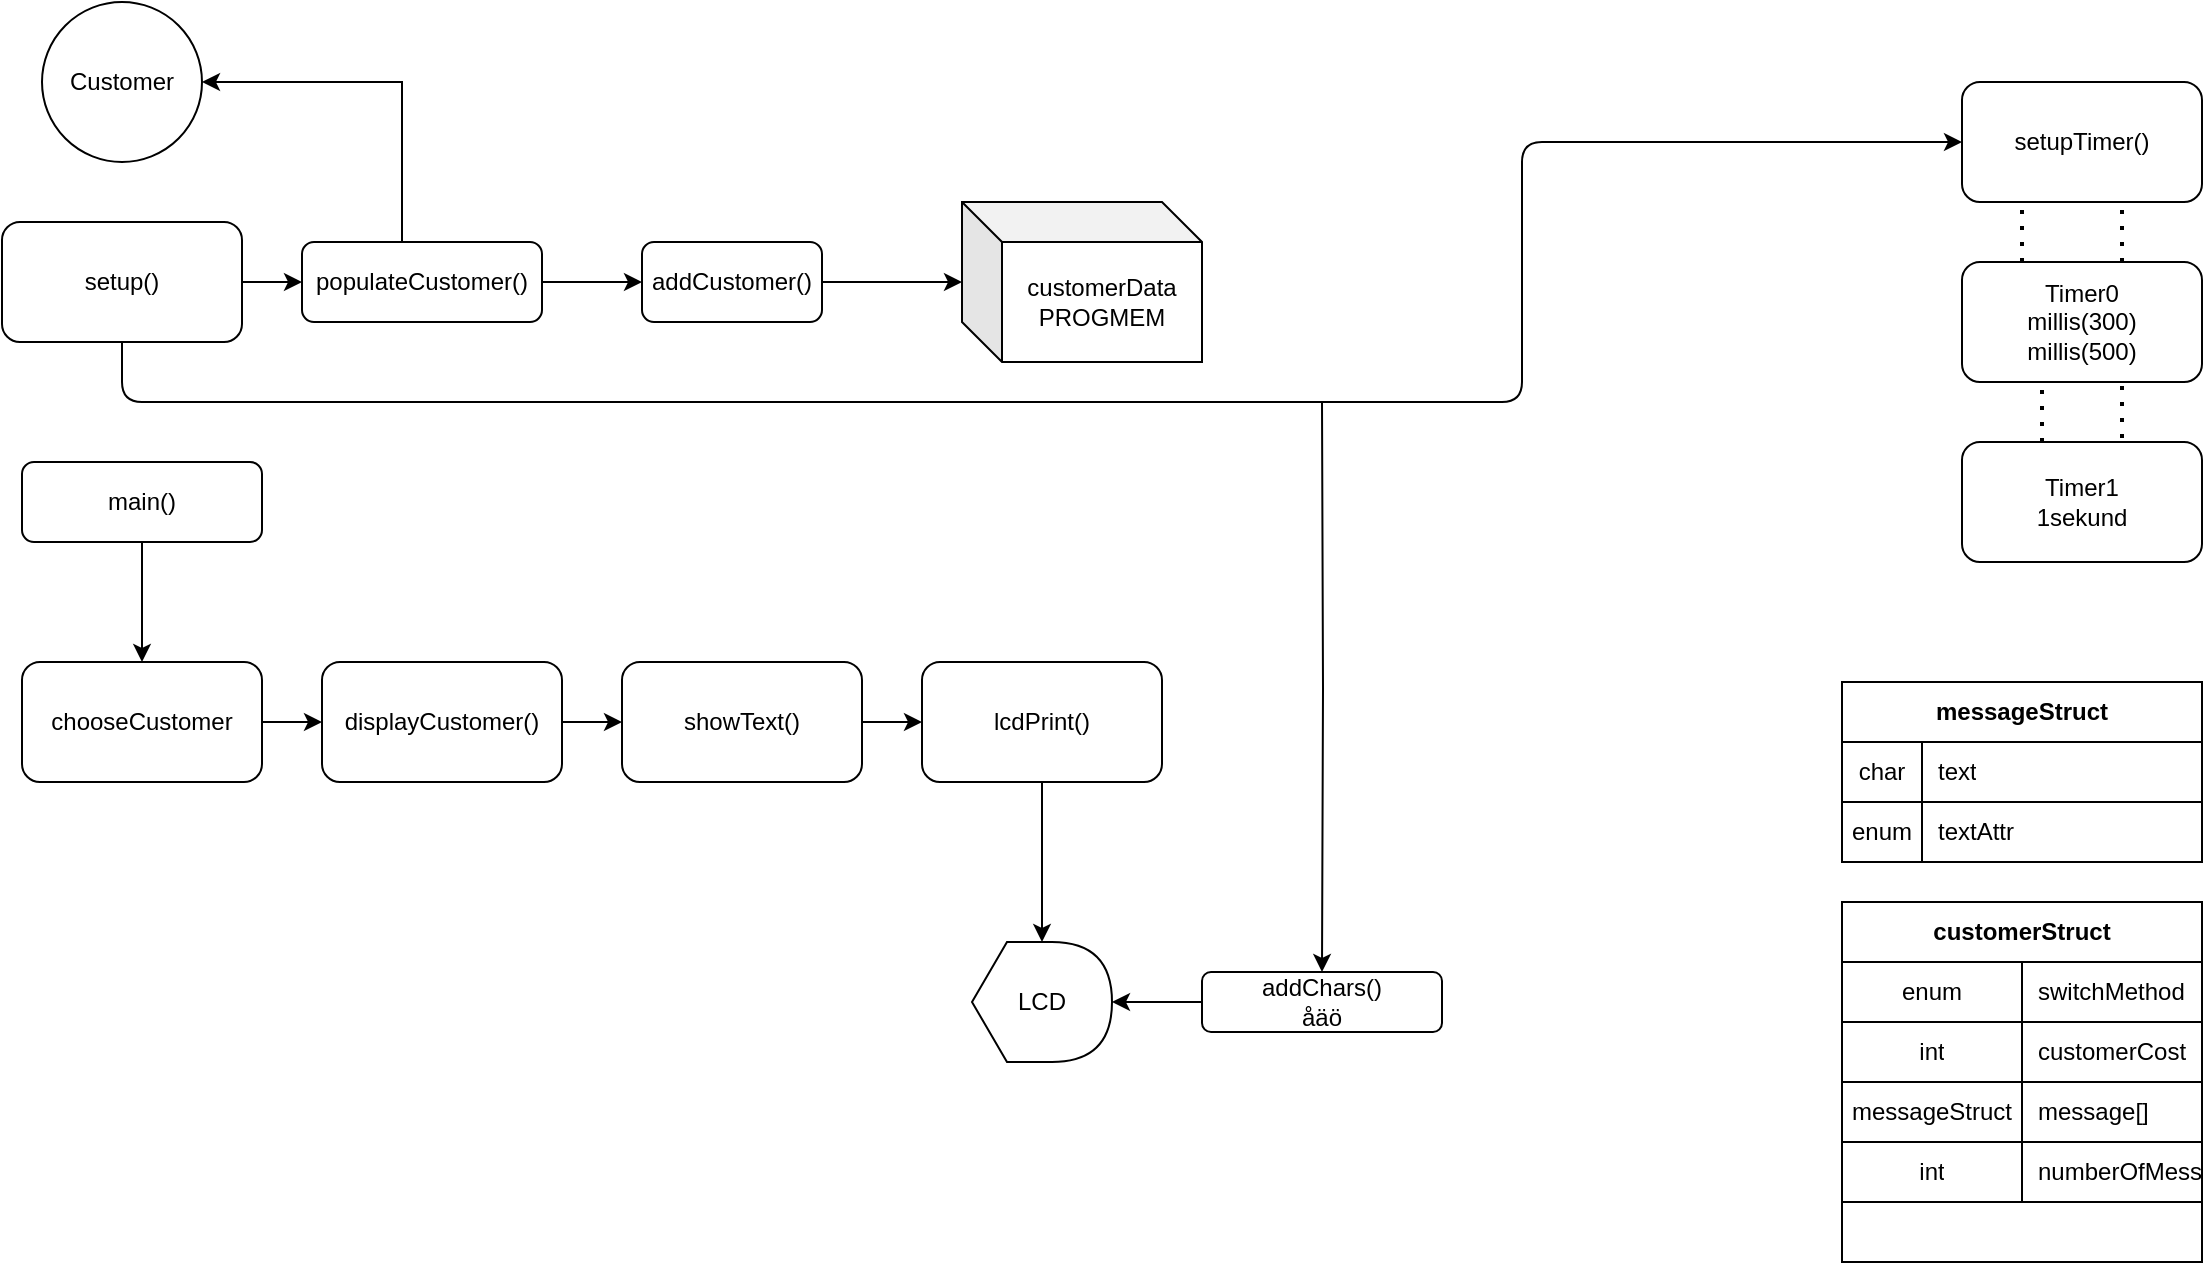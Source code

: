 <mxfile version="13.9.7" type="github">
  <diagram id="C5RBs43oDa-KdzZeNtuy" name="Page-1">
    <mxGraphModel dx="1209" dy="2297" grid="1" gridSize="10" guides="1" tooltips="1" connect="1" arrows="1" fold="1" page="1" pageScale="1" pageWidth="1169" pageHeight="1654" math="0" shadow="0">
      <root>
        <mxCell id="WIyWlLk6GJQsqaUBKTNV-0" />
        <mxCell id="WIyWlLk6GJQsqaUBKTNV-1" parent="WIyWlLk6GJQsqaUBKTNV-0" />
        <mxCell id="AeC5mfnTEmSeIsK8OsLa-0" value="setupTimer()" style="rounded=1;whiteSpace=wrap;html=1;" vertex="1" parent="WIyWlLk6GJQsqaUBKTNV-1">
          <mxGeometry x="1020" width="120" height="60" as="geometry" />
        </mxCell>
        <mxCell id="AeC5mfnTEmSeIsK8OsLa-1" value="Timer0&lt;br&gt;millis(300)&lt;br&gt;millis(500)" style="rounded=1;whiteSpace=wrap;html=1;" vertex="1" parent="WIyWlLk6GJQsqaUBKTNV-1">
          <mxGeometry x="1020" y="90" width="120" height="60" as="geometry" />
        </mxCell>
        <mxCell id="AeC5mfnTEmSeIsK8OsLa-2" value="Timer1&lt;br&gt;1sekund" style="rounded=1;whiteSpace=wrap;html=1;" vertex="1" parent="WIyWlLk6GJQsqaUBKTNV-1">
          <mxGeometry x="1020" y="180" width="120" height="60" as="geometry" />
        </mxCell>
        <mxCell id="AeC5mfnTEmSeIsK8OsLa-56" value="" style="edgeStyle=orthogonalEdgeStyle;rounded=0;orthogonalLoop=1;jettySize=auto;html=1;" edge="1" parent="WIyWlLk6GJQsqaUBKTNV-1" source="AeC5mfnTEmSeIsK8OsLa-3" target="AeC5mfnTEmSeIsK8OsLa-6">
          <mxGeometry relative="1" as="geometry" />
        </mxCell>
        <mxCell id="AeC5mfnTEmSeIsK8OsLa-3" value="setup()" style="rounded=1;whiteSpace=wrap;html=1;" vertex="1" parent="WIyWlLk6GJQsqaUBKTNV-1">
          <mxGeometry x="40" y="70" width="120" height="60" as="geometry" />
        </mxCell>
        <mxCell id="AeC5mfnTEmSeIsK8OsLa-55" value="" style="edgeStyle=orthogonalEdgeStyle;rounded=0;orthogonalLoop=1;jettySize=auto;html=1;" edge="1" parent="WIyWlLk6GJQsqaUBKTNV-1" source="AeC5mfnTEmSeIsK8OsLa-4" target="AeC5mfnTEmSeIsK8OsLa-37">
          <mxGeometry relative="1" as="geometry" />
        </mxCell>
        <mxCell id="AeC5mfnTEmSeIsK8OsLa-4" value="main()" style="rounded=1;whiteSpace=wrap;html=1;" vertex="1" parent="WIyWlLk6GJQsqaUBKTNV-1">
          <mxGeometry x="50" y="190" width="120" height="40" as="geometry" />
        </mxCell>
        <mxCell id="AeC5mfnTEmSeIsK8OsLa-58" value="" style="edgeStyle=orthogonalEdgeStyle;rounded=0;orthogonalLoop=1;jettySize=auto;html=1;" edge="1" parent="WIyWlLk6GJQsqaUBKTNV-1" source="AeC5mfnTEmSeIsK8OsLa-5" target="AeC5mfnTEmSeIsK8OsLa-36">
          <mxGeometry relative="1" as="geometry" />
        </mxCell>
        <mxCell id="AeC5mfnTEmSeIsK8OsLa-5" value="addCustomer()" style="rounded=1;whiteSpace=wrap;html=1;" vertex="1" parent="WIyWlLk6GJQsqaUBKTNV-1">
          <mxGeometry x="360" y="80" width="90" height="40" as="geometry" />
        </mxCell>
        <mxCell id="AeC5mfnTEmSeIsK8OsLa-54" style="edgeStyle=orthogonalEdgeStyle;rounded=0;orthogonalLoop=1;jettySize=auto;html=1;entryX=1;entryY=0.5;entryDx=0;entryDy=0;" edge="1" parent="WIyWlLk6GJQsqaUBKTNV-1" source="AeC5mfnTEmSeIsK8OsLa-6" target="AeC5mfnTEmSeIsK8OsLa-52">
          <mxGeometry relative="1" as="geometry">
            <mxPoint x="250" as="targetPoint" />
            <Array as="points">
              <mxPoint x="240" />
            </Array>
          </mxGeometry>
        </mxCell>
        <mxCell id="AeC5mfnTEmSeIsK8OsLa-57" value="" style="edgeStyle=orthogonalEdgeStyle;rounded=0;orthogonalLoop=1;jettySize=auto;html=1;" edge="1" parent="WIyWlLk6GJQsqaUBKTNV-1" source="AeC5mfnTEmSeIsK8OsLa-6" target="AeC5mfnTEmSeIsK8OsLa-5">
          <mxGeometry relative="1" as="geometry" />
        </mxCell>
        <mxCell id="AeC5mfnTEmSeIsK8OsLa-6" value="populateCustomer()" style="rounded=1;whiteSpace=wrap;html=1;" vertex="1" parent="WIyWlLk6GJQsqaUBKTNV-1">
          <mxGeometry x="190" y="80" width="120" height="40" as="geometry" />
        </mxCell>
        <mxCell id="AeC5mfnTEmSeIsK8OsLa-9" value="messageStruct" style="shape=table;html=1;whiteSpace=wrap;startSize=30;container=1;collapsible=0;childLayout=tableLayout;fixedRows=1;rowLines=0;fontStyle=1;align=center;" vertex="1" parent="WIyWlLk6GJQsqaUBKTNV-1">
          <mxGeometry x="960" y="300" width="180" height="90" as="geometry" />
        </mxCell>
        <mxCell id="AeC5mfnTEmSeIsK8OsLa-10" value="" style="shape=partialRectangle;html=1;whiteSpace=wrap;collapsible=0;dropTarget=0;pointerEvents=0;fillColor=none;top=0;left=0;bottom=1;right=0;points=[[0,0.5],[1,0.5]];portConstraint=eastwest;" vertex="1" parent="AeC5mfnTEmSeIsK8OsLa-9">
          <mxGeometry y="30" width="180" height="30" as="geometry" />
        </mxCell>
        <mxCell id="AeC5mfnTEmSeIsK8OsLa-11" value="char" style="shape=partialRectangle;html=1;whiteSpace=wrap;connectable=0;fillColor=none;top=0;left=0;bottom=0;right=0;overflow=hidden;" vertex="1" parent="AeC5mfnTEmSeIsK8OsLa-10">
          <mxGeometry width="40" height="30" as="geometry" />
        </mxCell>
        <mxCell id="AeC5mfnTEmSeIsK8OsLa-12" value="text" style="shape=partialRectangle;html=1;whiteSpace=wrap;connectable=0;fillColor=none;top=0;left=0;bottom=0;right=0;align=left;spacingLeft=6;overflow=hidden;" vertex="1" parent="AeC5mfnTEmSeIsK8OsLa-10">
          <mxGeometry x="40" width="140" height="30" as="geometry" />
        </mxCell>
        <mxCell id="AeC5mfnTEmSeIsK8OsLa-13" value="" style="shape=partialRectangle;html=1;whiteSpace=wrap;collapsible=0;dropTarget=0;pointerEvents=0;fillColor=none;top=0;left=0;bottom=0;right=0;points=[[0,0.5],[1,0.5]];portConstraint=eastwest;" vertex="1" parent="AeC5mfnTEmSeIsK8OsLa-9">
          <mxGeometry y="60" width="180" height="30" as="geometry" />
        </mxCell>
        <mxCell id="AeC5mfnTEmSeIsK8OsLa-14" value="enum" style="shape=partialRectangle;html=1;whiteSpace=wrap;connectable=0;fillColor=none;top=0;left=0;bottom=0;right=0;overflow=hidden;" vertex="1" parent="AeC5mfnTEmSeIsK8OsLa-13">
          <mxGeometry width="40" height="30" as="geometry" />
        </mxCell>
        <mxCell id="AeC5mfnTEmSeIsK8OsLa-15" value="textAttr" style="shape=partialRectangle;html=1;whiteSpace=wrap;connectable=0;fillColor=none;top=0;left=0;bottom=0;right=0;align=left;spacingLeft=6;overflow=hidden;" vertex="1" parent="AeC5mfnTEmSeIsK8OsLa-13">
          <mxGeometry x="40" width="140" height="30" as="geometry" />
        </mxCell>
        <mxCell id="AeC5mfnTEmSeIsK8OsLa-19" value="customerStruct" style="shape=table;html=1;whiteSpace=wrap;startSize=30;container=1;collapsible=0;childLayout=tableLayout;fixedRows=1;rowLines=1;fontStyle=1;align=center;verticalAlign=middle;" vertex="1" parent="WIyWlLk6GJQsqaUBKTNV-1">
          <mxGeometry x="960" y="410" width="180" height="180" as="geometry" />
        </mxCell>
        <mxCell id="AeC5mfnTEmSeIsK8OsLa-20" value="" style="shape=partialRectangle;html=1;whiteSpace=wrap;collapsible=0;dropTarget=0;pointerEvents=0;fillColor=none;top=0;left=0;bottom=1;right=0;points=[[0,0.5],[1,0.5]];portConstraint=eastwest;" vertex="1" parent="AeC5mfnTEmSeIsK8OsLa-19">
          <mxGeometry y="30" width="180" height="30" as="geometry" />
        </mxCell>
        <mxCell id="AeC5mfnTEmSeIsK8OsLa-21" value="enum" style="shape=partialRectangle;html=1;whiteSpace=wrap;connectable=0;fillColor=none;top=0;left=0;bottom=0;right=0;overflow=hidden;" vertex="1" parent="AeC5mfnTEmSeIsK8OsLa-20">
          <mxGeometry width="90" height="30" as="geometry" />
        </mxCell>
        <mxCell id="AeC5mfnTEmSeIsK8OsLa-22" value="switchMethod" style="shape=partialRectangle;html=1;whiteSpace=wrap;connectable=0;fillColor=none;top=0;left=0;bottom=0;right=0;align=left;spacingLeft=6;overflow=hidden;" vertex="1" parent="AeC5mfnTEmSeIsK8OsLa-20">
          <mxGeometry x="90" width="90" height="30" as="geometry" />
        </mxCell>
        <mxCell id="AeC5mfnTEmSeIsK8OsLa-23" value="" style="shape=partialRectangle;html=1;whiteSpace=wrap;collapsible=0;dropTarget=0;pointerEvents=0;fillColor=none;top=0;left=0;bottom=0;right=0;points=[[0,0.5],[1,0.5]];portConstraint=eastwest;" vertex="1" parent="AeC5mfnTEmSeIsK8OsLa-19">
          <mxGeometry y="60" width="180" height="30" as="geometry" />
        </mxCell>
        <mxCell id="AeC5mfnTEmSeIsK8OsLa-24" value="int" style="shape=partialRectangle;html=1;whiteSpace=wrap;connectable=0;fillColor=none;top=1;left=0;bottom=1;right=0;overflow=hidden;" vertex="1" parent="AeC5mfnTEmSeIsK8OsLa-23">
          <mxGeometry width="90" height="30" as="geometry" />
        </mxCell>
        <mxCell id="AeC5mfnTEmSeIsK8OsLa-25" value="customerCost" style="shape=partialRectangle;html=1;whiteSpace=wrap;connectable=0;fillColor=none;top=1;left=0;bottom=1;right=0;align=left;spacingLeft=6;overflow=hidden;" vertex="1" parent="AeC5mfnTEmSeIsK8OsLa-23">
          <mxGeometry x="90" width="90" height="30" as="geometry" />
        </mxCell>
        <mxCell id="AeC5mfnTEmSeIsK8OsLa-26" value="" style="shape=partialRectangle;html=1;whiteSpace=wrap;collapsible=0;dropTarget=0;pointerEvents=0;fillColor=none;top=0;left=0;bottom=0;right=0;points=[[0,0.5],[1,0.5]];portConstraint=eastwest;" vertex="1" parent="AeC5mfnTEmSeIsK8OsLa-19">
          <mxGeometry y="90" width="180" height="30" as="geometry" />
        </mxCell>
        <mxCell id="AeC5mfnTEmSeIsK8OsLa-27" value="messageStruct" style="shape=partialRectangle;html=1;whiteSpace=wrap;connectable=0;fillColor=none;top=1;left=0;bottom=1;right=0;overflow=hidden;" vertex="1" parent="AeC5mfnTEmSeIsK8OsLa-26">
          <mxGeometry width="90" height="30" as="geometry" />
        </mxCell>
        <mxCell id="AeC5mfnTEmSeIsK8OsLa-28" value="message[]" style="shape=partialRectangle;html=1;whiteSpace=wrap;connectable=0;fillColor=none;top=1;left=0;bottom=1;right=0;align=left;spacingLeft=6;overflow=hidden;" vertex="1" parent="AeC5mfnTEmSeIsK8OsLa-26">
          <mxGeometry x="90" width="90" height="30" as="geometry" />
        </mxCell>
        <mxCell id="AeC5mfnTEmSeIsK8OsLa-33" style="shape=partialRectangle;html=1;whiteSpace=wrap;collapsible=0;dropTarget=0;pointerEvents=0;fillColor=none;top=0;left=0;bottom=0;right=0;points=[[0,0.5],[1,0.5]];portConstraint=eastwest;" vertex="1" parent="AeC5mfnTEmSeIsK8OsLa-19">
          <mxGeometry y="120" width="180" height="30" as="geometry" />
        </mxCell>
        <mxCell id="AeC5mfnTEmSeIsK8OsLa-34" value="int" style="shape=partialRectangle;html=1;whiteSpace=wrap;connectable=0;fillColor=none;top=1;left=0;bottom=1;right=0;overflow=hidden;" vertex="1" parent="AeC5mfnTEmSeIsK8OsLa-33">
          <mxGeometry width="90" height="30" as="geometry" />
        </mxCell>
        <mxCell id="AeC5mfnTEmSeIsK8OsLa-35" value="numberOfMessages" style="shape=partialRectangle;html=1;whiteSpace=wrap;connectable=0;fillColor=none;top=1;left=0;bottom=1;right=0;align=left;spacingLeft=6;overflow=hidden;" vertex="1" parent="AeC5mfnTEmSeIsK8OsLa-33">
          <mxGeometry x="90" width="90" height="30" as="geometry" />
        </mxCell>
        <mxCell id="AeC5mfnTEmSeIsK8OsLa-36" value="customerData PROGMEM" style="shape=cube;whiteSpace=wrap;html=1;boundedLbl=1;backgroundOutline=1;darkOpacity=0.05;darkOpacity2=0.1;strokeColor=#000000;" vertex="1" parent="WIyWlLk6GJQsqaUBKTNV-1">
          <mxGeometry x="520" y="60" width="120" height="80" as="geometry" />
        </mxCell>
        <mxCell id="AeC5mfnTEmSeIsK8OsLa-76" value="" style="edgeStyle=orthogonalEdgeStyle;rounded=0;orthogonalLoop=1;jettySize=auto;html=1;" edge="1" parent="WIyWlLk6GJQsqaUBKTNV-1" source="AeC5mfnTEmSeIsK8OsLa-37" target="AeC5mfnTEmSeIsK8OsLa-38">
          <mxGeometry relative="1" as="geometry" />
        </mxCell>
        <mxCell id="AeC5mfnTEmSeIsK8OsLa-37" value="chooseCustomer" style="rounded=1;whiteSpace=wrap;html=1;strokeColor=#000000;" vertex="1" parent="WIyWlLk6GJQsqaUBKTNV-1">
          <mxGeometry x="50" y="290" width="120" height="60" as="geometry" />
        </mxCell>
        <mxCell id="AeC5mfnTEmSeIsK8OsLa-75" value="" style="edgeStyle=orthogonalEdgeStyle;rounded=0;orthogonalLoop=1;jettySize=auto;html=1;" edge="1" parent="WIyWlLk6GJQsqaUBKTNV-1" source="AeC5mfnTEmSeIsK8OsLa-38" target="AeC5mfnTEmSeIsK8OsLa-39">
          <mxGeometry relative="1" as="geometry" />
        </mxCell>
        <mxCell id="AeC5mfnTEmSeIsK8OsLa-38" value="displayCustomer()" style="rounded=1;whiteSpace=wrap;html=1;strokeColor=#000000;" vertex="1" parent="WIyWlLk6GJQsqaUBKTNV-1">
          <mxGeometry x="200" y="290" width="120" height="60" as="geometry" />
        </mxCell>
        <mxCell id="AeC5mfnTEmSeIsK8OsLa-74" value="" style="edgeStyle=orthogonalEdgeStyle;rounded=0;orthogonalLoop=1;jettySize=auto;html=1;" edge="1" parent="WIyWlLk6GJQsqaUBKTNV-1" source="AeC5mfnTEmSeIsK8OsLa-39" target="AeC5mfnTEmSeIsK8OsLa-44">
          <mxGeometry relative="1" as="geometry" />
        </mxCell>
        <mxCell id="AeC5mfnTEmSeIsK8OsLa-39" value="showText()" style="rounded=1;whiteSpace=wrap;html=1;strokeColor=#000000;" vertex="1" parent="WIyWlLk6GJQsqaUBKTNV-1">
          <mxGeometry x="350" y="290" width="120" height="60" as="geometry" />
        </mxCell>
        <mxCell id="AeC5mfnTEmSeIsK8OsLa-42" value="LCD" style="shape=display;whiteSpace=wrap;html=1;strokeColor=#000000;" vertex="1" parent="WIyWlLk6GJQsqaUBKTNV-1">
          <mxGeometry x="525" y="430" width="70" height="60" as="geometry" />
        </mxCell>
        <mxCell id="AeC5mfnTEmSeIsK8OsLa-47" value="" style="edgeStyle=orthogonalEdgeStyle;rounded=0;orthogonalLoop=1;jettySize=auto;html=1;" edge="1" parent="WIyWlLk6GJQsqaUBKTNV-1" source="AeC5mfnTEmSeIsK8OsLa-43" target="AeC5mfnTEmSeIsK8OsLa-42">
          <mxGeometry relative="1" as="geometry" />
        </mxCell>
        <mxCell id="AeC5mfnTEmSeIsK8OsLa-77" style="edgeStyle=orthogonalEdgeStyle;rounded=0;orthogonalLoop=1;jettySize=auto;html=1;exitX=0.5;exitY=0;exitDx=0;exitDy=0;entryX=0.5;entryY=0;entryDx=0;entryDy=0;" edge="1" parent="WIyWlLk6GJQsqaUBKTNV-1" target="AeC5mfnTEmSeIsK8OsLa-43">
          <mxGeometry relative="1" as="geometry">
            <mxPoint x="700" y="160" as="sourcePoint" />
          </mxGeometry>
        </mxCell>
        <mxCell id="AeC5mfnTEmSeIsK8OsLa-43" value="addChars()&lt;br&gt;åäö" style="rounded=1;whiteSpace=wrap;html=1;strokeColor=#000000;" vertex="1" parent="WIyWlLk6GJQsqaUBKTNV-1">
          <mxGeometry x="640" y="445" width="120" height="30" as="geometry" />
        </mxCell>
        <mxCell id="AeC5mfnTEmSeIsK8OsLa-48" value="" style="edgeStyle=orthogonalEdgeStyle;rounded=0;orthogonalLoop=1;jettySize=auto;html=1;" edge="1" parent="WIyWlLk6GJQsqaUBKTNV-1" source="AeC5mfnTEmSeIsK8OsLa-44" target="AeC5mfnTEmSeIsK8OsLa-42">
          <mxGeometry relative="1" as="geometry" />
        </mxCell>
        <mxCell id="AeC5mfnTEmSeIsK8OsLa-44" value="lcdPrint()" style="rounded=1;whiteSpace=wrap;html=1;strokeColor=#000000;" vertex="1" parent="WIyWlLk6GJQsqaUBKTNV-1">
          <mxGeometry x="500" y="290" width="120" height="60" as="geometry" />
        </mxCell>
        <mxCell id="AeC5mfnTEmSeIsK8OsLa-52" value="Customer" style="ellipse;whiteSpace=wrap;html=1;aspect=fixed;strokeColor=#000000;" vertex="1" parent="WIyWlLk6GJQsqaUBKTNV-1">
          <mxGeometry x="60" y="-40" width="80" height="80" as="geometry" />
        </mxCell>
        <mxCell id="AeC5mfnTEmSeIsK8OsLa-62" value="" style="endArrow=classic;html=1;exitX=0.5;exitY=1;exitDx=0;exitDy=0;entryX=0;entryY=0.5;entryDx=0;entryDy=0;" edge="1" parent="WIyWlLk6GJQsqaUBKTNV-1" source="AeC5mfnTEmSeIsK8OsLa-3" target="AeC5mfnTEmSeIsK8OsLa-0">
          <mxGeometry width="50" height="50" relative="1" as="geometry">
            <mxPoint x="510" y="290" as="sourcePoint" />
            <mxPoint x="960" y="30" as="targetPoint" />
            <Array as="points">
              <mxPoint x="100" y="160" />
              <mxPoint x="800" y="160" />
              <mxPoint x="800" y="30" />
            </Array>
          </mxGeometry>
        </mxCell>
        <mxCell id="AeC5mfnTEmSeIsK8OsLa-72" value="" style="group" vertex="1" connectable="0" parent="WIyWlLk6GJQsqaUBKTNV-1">
          <mxGeometry x="1060" y="150" width="40" height="30" as="geometry" />
        </mxCell>
        <mxCell id="AeC5mfnTEmSeIsK8OsLa-70" value="" style="endArrow=none;dashed=1;html=1;dashPattern=1 3;strokeWidth=2;entryX=0.25;entryY=1;entryDx=0;entryDy=0;exitX=0.25;exitY=0;exitDx=0;exitDy=0;" edge="1" parent="AeC5mfnTEmSeIsK8OsLa-72">
          <mxGeometry width="50" height="50" relative="1" as="geometry">
            <mxPoint y="30" as="sourcePoint" />
            <mxPoint as="targetPoint" />
            <Array as="points" />
          </mxGeometry>
        </mxCell>
        <mxCell id="AeC5mfnTEmSeIsK8OsLa-71" value="" style="endArrow=none;dashed=1;html=1;dashPattern=1 3;strokeWidth=2;" edge="1" parent="AeC5mfnTEmSeIsK8OsLa-72">
          <mxGeometry width="50" height="50" relative="1" as="geometry">
            <mxPoint x="40" y="28" as="sourcePoint" />
            <mxPoint x="40" as="targetPoint" />
            <Array as="points" />
          </mxGeometry>
        </mxCell>
        <mxCell id="AeC5mfnTEmSeIsK8OsLa-73" value="" style="group" vertex="1" connectable="0" parent="WIyWlLk6GJQsqaUBKTNV-1">
          <mxGeometry x="1100" y="62" height="28" as="geometry" />
        </mxCell>
        <mxCell id="AeC5mfnTEmSeIsK8OsLa-68" value="" style="endArrow=none;dashed=1;html=1;dashPattern=1 3;strokeWidth=2;entryX=0.25;entryY=1;entryDx=0;entryDy=0;exitX=0.25;exitY=0;exitDx=0;exitDy=0;" edge="1" parent="AeC5mfnTEmSeIsK8OsLa-73" source="AeC5mfnTEmSeIsK8OsLa-1" target="AeC5mfnTEmSeIsK8OsLa-0">
          <mxGeometry width="50" height="50" relative="1" as="geometry">
            <mxPoint x="-140" y="90" as="sourcePoint" />
            <mxPoint x="-530" y="180" as="targetPoint" />
            <Array as="points" />
          </mxGeometry>
        </mxCell>
        <mxCell id="AeC5mfnTEmSeIsK8OsLa-69" value="" style="endArrow=none;dashed=1;html=1;dashPattern=1 3;strokeWidth=2;" edge="1" parent="AeC5mfnTEmSeIsK8OsLa-73">
          <mxGeometry width="50" height="50" relative="1" as="geometry">
            <mxPoint y="28" as="sourcePoint" />
            <mxPoint as="targetPoint" />
            <Array as="points" />
          </mxGeometry>
        </mxCell>
      </root>
    </mxGraphModel>
  </diagram>
</mxfile>
